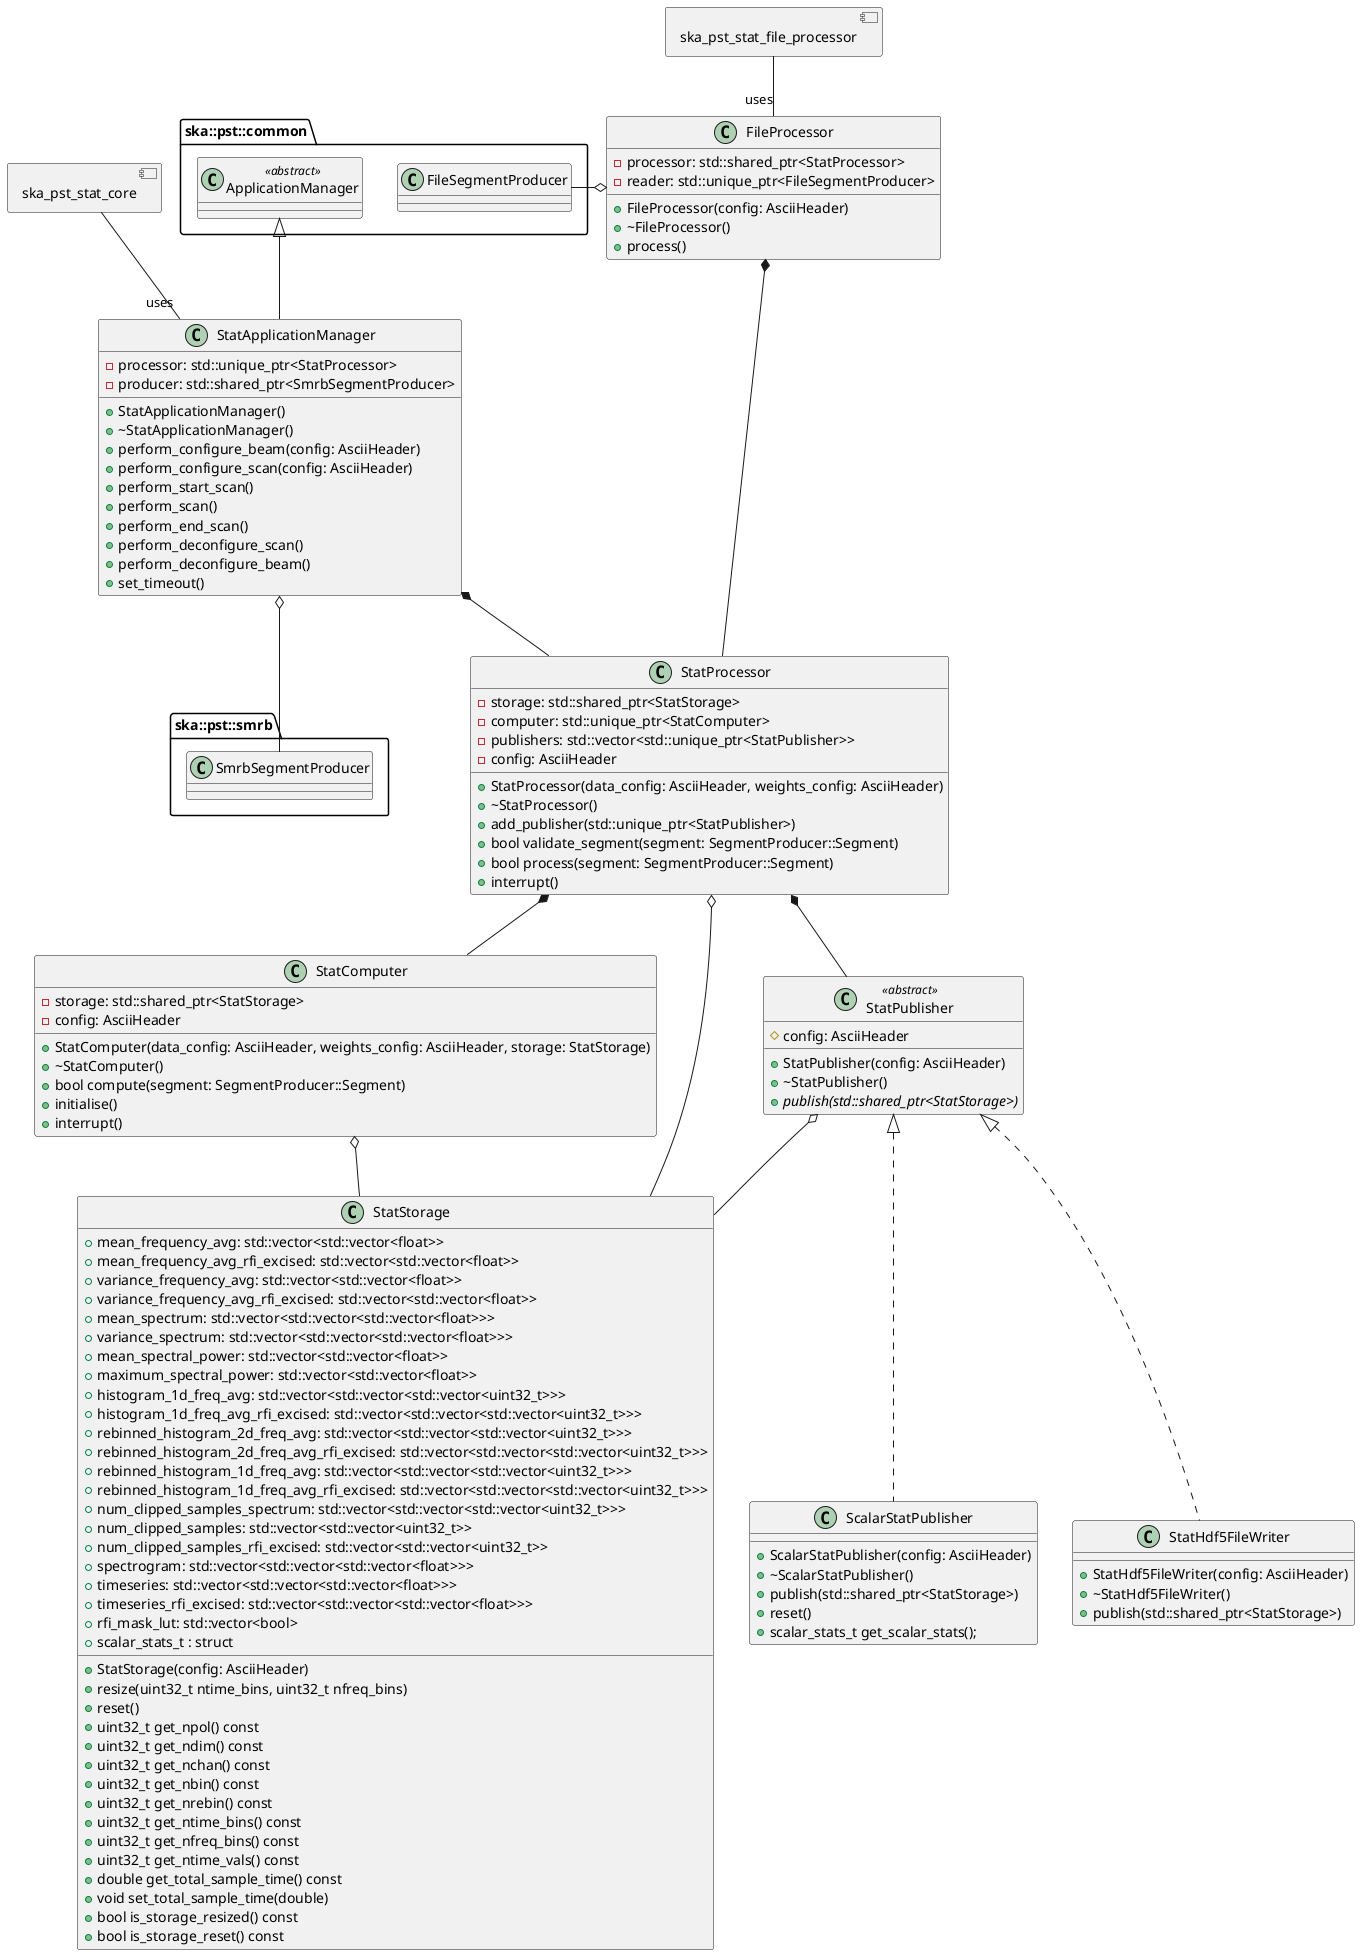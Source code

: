 @startuml PST Stat Class Diagram
allow_mixing

package ska::pst::common
{
  class ApplicationManager <<abstract>>
  class FileSegmentProducer
}

package ska::pst::smrb
{
  class SmrbSegmentProducer
}

class StatApplicationManager {
  + StatApplicationManager()
  + ~StatApplicationManager()
  + perform_configure_beam(config: AsciiHeader)
  + perform_configure_scan(config: AsciiHeader)
  + perform_start_scan()
  + perform_scan()
  + perform_end_scan()
  + perform_deconfigure_scan()
  + perform_deconfigure_beam()
  + set_timeout()
  - processor: std::unique_ptr<StatProcessor>
  - producer: std::shared_ptr<SmrbSegmentProducer>
}

class FileProcessor {
  + FileProcessor(config: AsciiHeader)
  + ~FileProcessor()
  + process()
  - processor: std::shared_ptr<StatProcessor>
  - reader: std::unique_ptr<FileSegmentProducer>
}

class StatProcessor {
  + StatProcessor(data_config: AsciiHeader, weights_config: AsciiHeader)
  + ~StatProcessor()
  + add_publisher(std::unique_ptr<StatPublisher>)
  + bool validate_segment(segment: SegmentProducer::Segment)
  + bool process(segment: SegmentProducer::Segment)
  + interrupt()
  - storage: std::shared_ptr<StatStorage>
  - computer: std::unique_ptr<StatComputer>
  - publishers: std::vector<std::unique_ptr<StatPublisher>>
  - config: AsciiHeader
}

class StatComputer {
  + StatComputer(data_config: AsciiHeader, weights_config: AsciiHeader, storage: StatStorage)
  + ~StatComputer()
  + bool compute(segment: SegmentProducer::Segment)
  + initialise()
  + interrupt()
  - storage: std::shared_ptr<StatStorage>
  - config: AsciiHeader
}

class StatStorage {
  + StatStorage(config: AsciiHeader)
  + resize(uint32_t ntime_bins, uint32_t nfreq_bins)
  + reset()
  + uint32_t get_npol() const
  + uint32_t get_ndim() const
  + uint32_t get_nchan() const
  + uint32_t get_nbin() const
  + uint32_t get_nrebin() const
  + uint32_t get_ntime_bins() const
  + uint32_t get_nfreq_bins() const
  + uint32_t get_ntime_vals() const
  + double get_total_sample_time() const
  + void set_total_sample_time(double)
  + bool is_storage_resized() const
  + bool is_storage_reset() const
  + mean_frequency_avg: std::vector<std::vector<float>>
  + mean_frequency_avg_rfi_excised: std::vector<std::vector<float>>
  + variance_frequency_avg: std::vector<std::vector<float>>
  + variance_frequency_avg_rfi_excised: std::vector<std::vector<float>>
  + mean_spectrum: std::vector<std::vector<std::vector<float>>>
  + variance_spectrum: std::vector<std::vector<std::vector<float>>>
  + mean_spectral_power: std::vector<std::vector<float>>
  + maximum_spectral_power: std::vector<std::vector<float>>
  + histogram_1d_freq_avg: std::vector<std::vector<std::vector<uint32_t>>>
  + histogram_1d_freq_avg_rfi_excised: std::vector<std::vector<std::vector<uint32_t>>>
  + rebinned_histogram_2d_freq_avg: std::vector<std::vector<std::vector<uint32_t>>>
  + rebinned_histogram_2d_freq_avg_rfi_excised: std::vector<std::vector<std::vector<uint32_t>>>
  + rebinned_histogram_1d_freq_avg: std::vector<std::vector<std::vector<uint32_t>>>
  + rebinned_histogram_1d_freq_avg_rfi_excised: std::vector<std::vector<std::vector<uint32_t>>>
  + num_clipped_samples_spectrum: std::vector<std::vector<std::vector<uint32_t>>>
  + num_clipped_samples: std::vector<std::vector<uint32_t>>
  + num_clipped_samples_rfi_excised: std::vector<std::vector<uint32_t>>
  + spectrogram: std::vector<std::vector<std::vector<float>>>
  + timeseries: std::vector<std::vector<std::vector<float>>>
  + timeseries_rfi_excised: std::vector<std::vector<std::vector<float>>>
  + rfi_mask_lut: std::vector<bool>
  + scalar_stats_t : struct
}

class StatPublisher <<abstract>> {
  # config: AsciiHeader
  + StatPublisher(config: AsciiHeader)
  + ~StatPublisher()
  {abstract} + publish(std::shared_ptr<StatStorage>)
}

class ScalarStatPublisher implements StatPublisher {
  + ScalarStatPublisher(config: AsciiHeader)
  + ~ScalarStatPublisher()
  + publish(std::shared_ptr<StatStorage>)
  + reset()
  + scalar_stats_t get_scalar_stats();
}

class StatHdf5FileWriter implements StatPublisher {
  + StatHdf5FileWriter(config: AsciiHeader)
  + ~StatHdf5FileWriter()
  + publish(std::shared_ptr<StatStorage>)
}

StatProcessor *-- StatComputer
StatProcessor *-- StatPublisher
StatProcessor o-- StatStorage
StatComputer o-- StatStorage
StatPublisher o-- StatStorage

ApplicationManager <|-- StatApplicationManager
StatApplicationManager o-- SmrbSegmentProducer
StatApplicationManager *-- StatProcessor

FileProcessor *-- StatProcessor
FileProcessor o- FileSegmentProducer

component ska_pst_stat_core
ska_pst_stat_core -- "uses" StatApplicationManager
component ska_pst_stat_file_processor
ska_pst_stat_file_processor -- "uses" FileProcessor

@enduml
